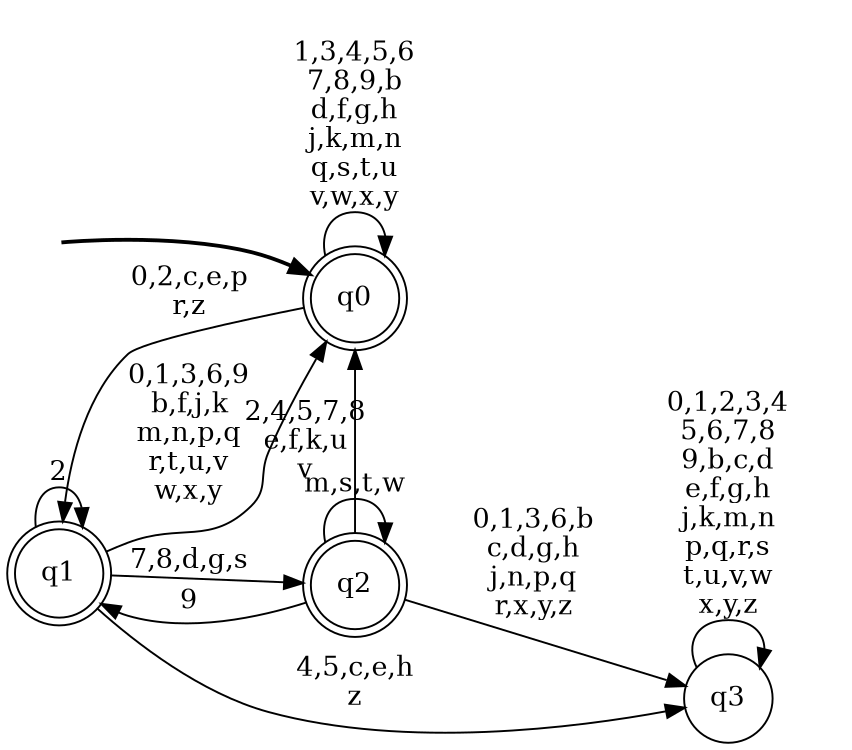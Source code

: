 digraph BlueStar {
__start0 [style = invis, shape = none, label = "", width = 0, height = 0];

rankdir=LR;
size="8,5";

s0 [style="rounded,filled", color="black", fillcolor="white" shape="doublecircle", label="q0"];
s1 [style="rounded,filled", color="black", fillcolor="white" shape="doublecircle", label="q1"];
s2 [style="rounded,filled", color="black", fillcolor="white" shape="doublecircle", label="q2"];
s3 [style="filled", color="black", fillcolor="white" shape="circle", label="q3"];
subgraph cluster_main { 
	graph [pad=".75", ranksep="0.15", nodesep="0.15"];
	 style=invis; 
	__start0 -> s0 [penwidth=2];
}
s0 -> s0 [label="1,3,4,5,6\n7,8,9,b\nd,f,g,h\nj,k,m,n\nq,s,t,u\nv,w,x,y"];
s0 -> s1 [label="0,2,c,e,p\nr,z"];
s1 -> s0 [label="0,1,3,6,9\nb,f,j,k\nm,n,p,q\nr,t,u,v\nw,x,y"];
s1 -> s1 [label="2"];
s1 -> s2 [label="7,8,d,g,s"];
s1 -> s3 [label="4,5,c,e,h\nz"];
s2 -> s0 [label="2,4,5,7,8\ne,f,k,u\nv"];
s2 -> s1 [label="9"];
s2 -> s2 [label="m,s,t,w"];
s2 -> s3 [label="0,1,3,6,b\nc,d,g,h\nj,n,p,q\nr,x,y,z"];
s3 -> s3 [label="0,1,2,3,4\n5,6,7,8\n9,b,c,d\ne,f,g,h\nj,k,m,n\np,q,r,s\nt,u,v,w\nx,y,z"];

}